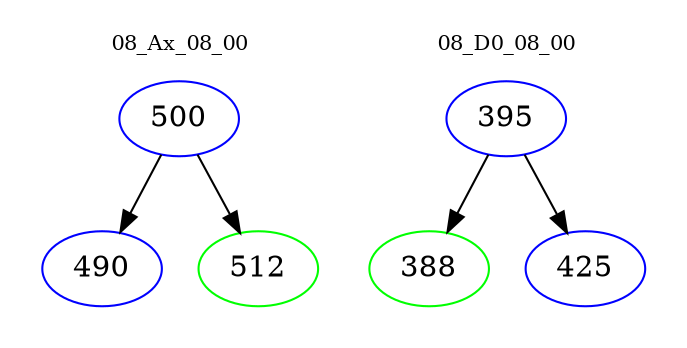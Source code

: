 digraph{
subgraph cluster_0 {
color = white
label = "08_Ax_08_00";
fontsize=10;
T0_500 [label="500", color="blue"]
T0_500 -> T0_490 [color="black"]
T0_490 [label="490", color="blue"]
T0_500 -> T0_512 [color="black"]
T0_512 [label="512", color="green"]
}
subgraph cluster_1 {
color = white
label = "08_D0_08_00";
fontsize=10;
T1_395 [label="395", color="blue"]
T1_395 -> T1_388 [color="black"]
T1_388 [label="388", color="green"]
T1_395 -> T1_425 [color="black"]
T1_425 [label="425", color="blue"]
}
}
